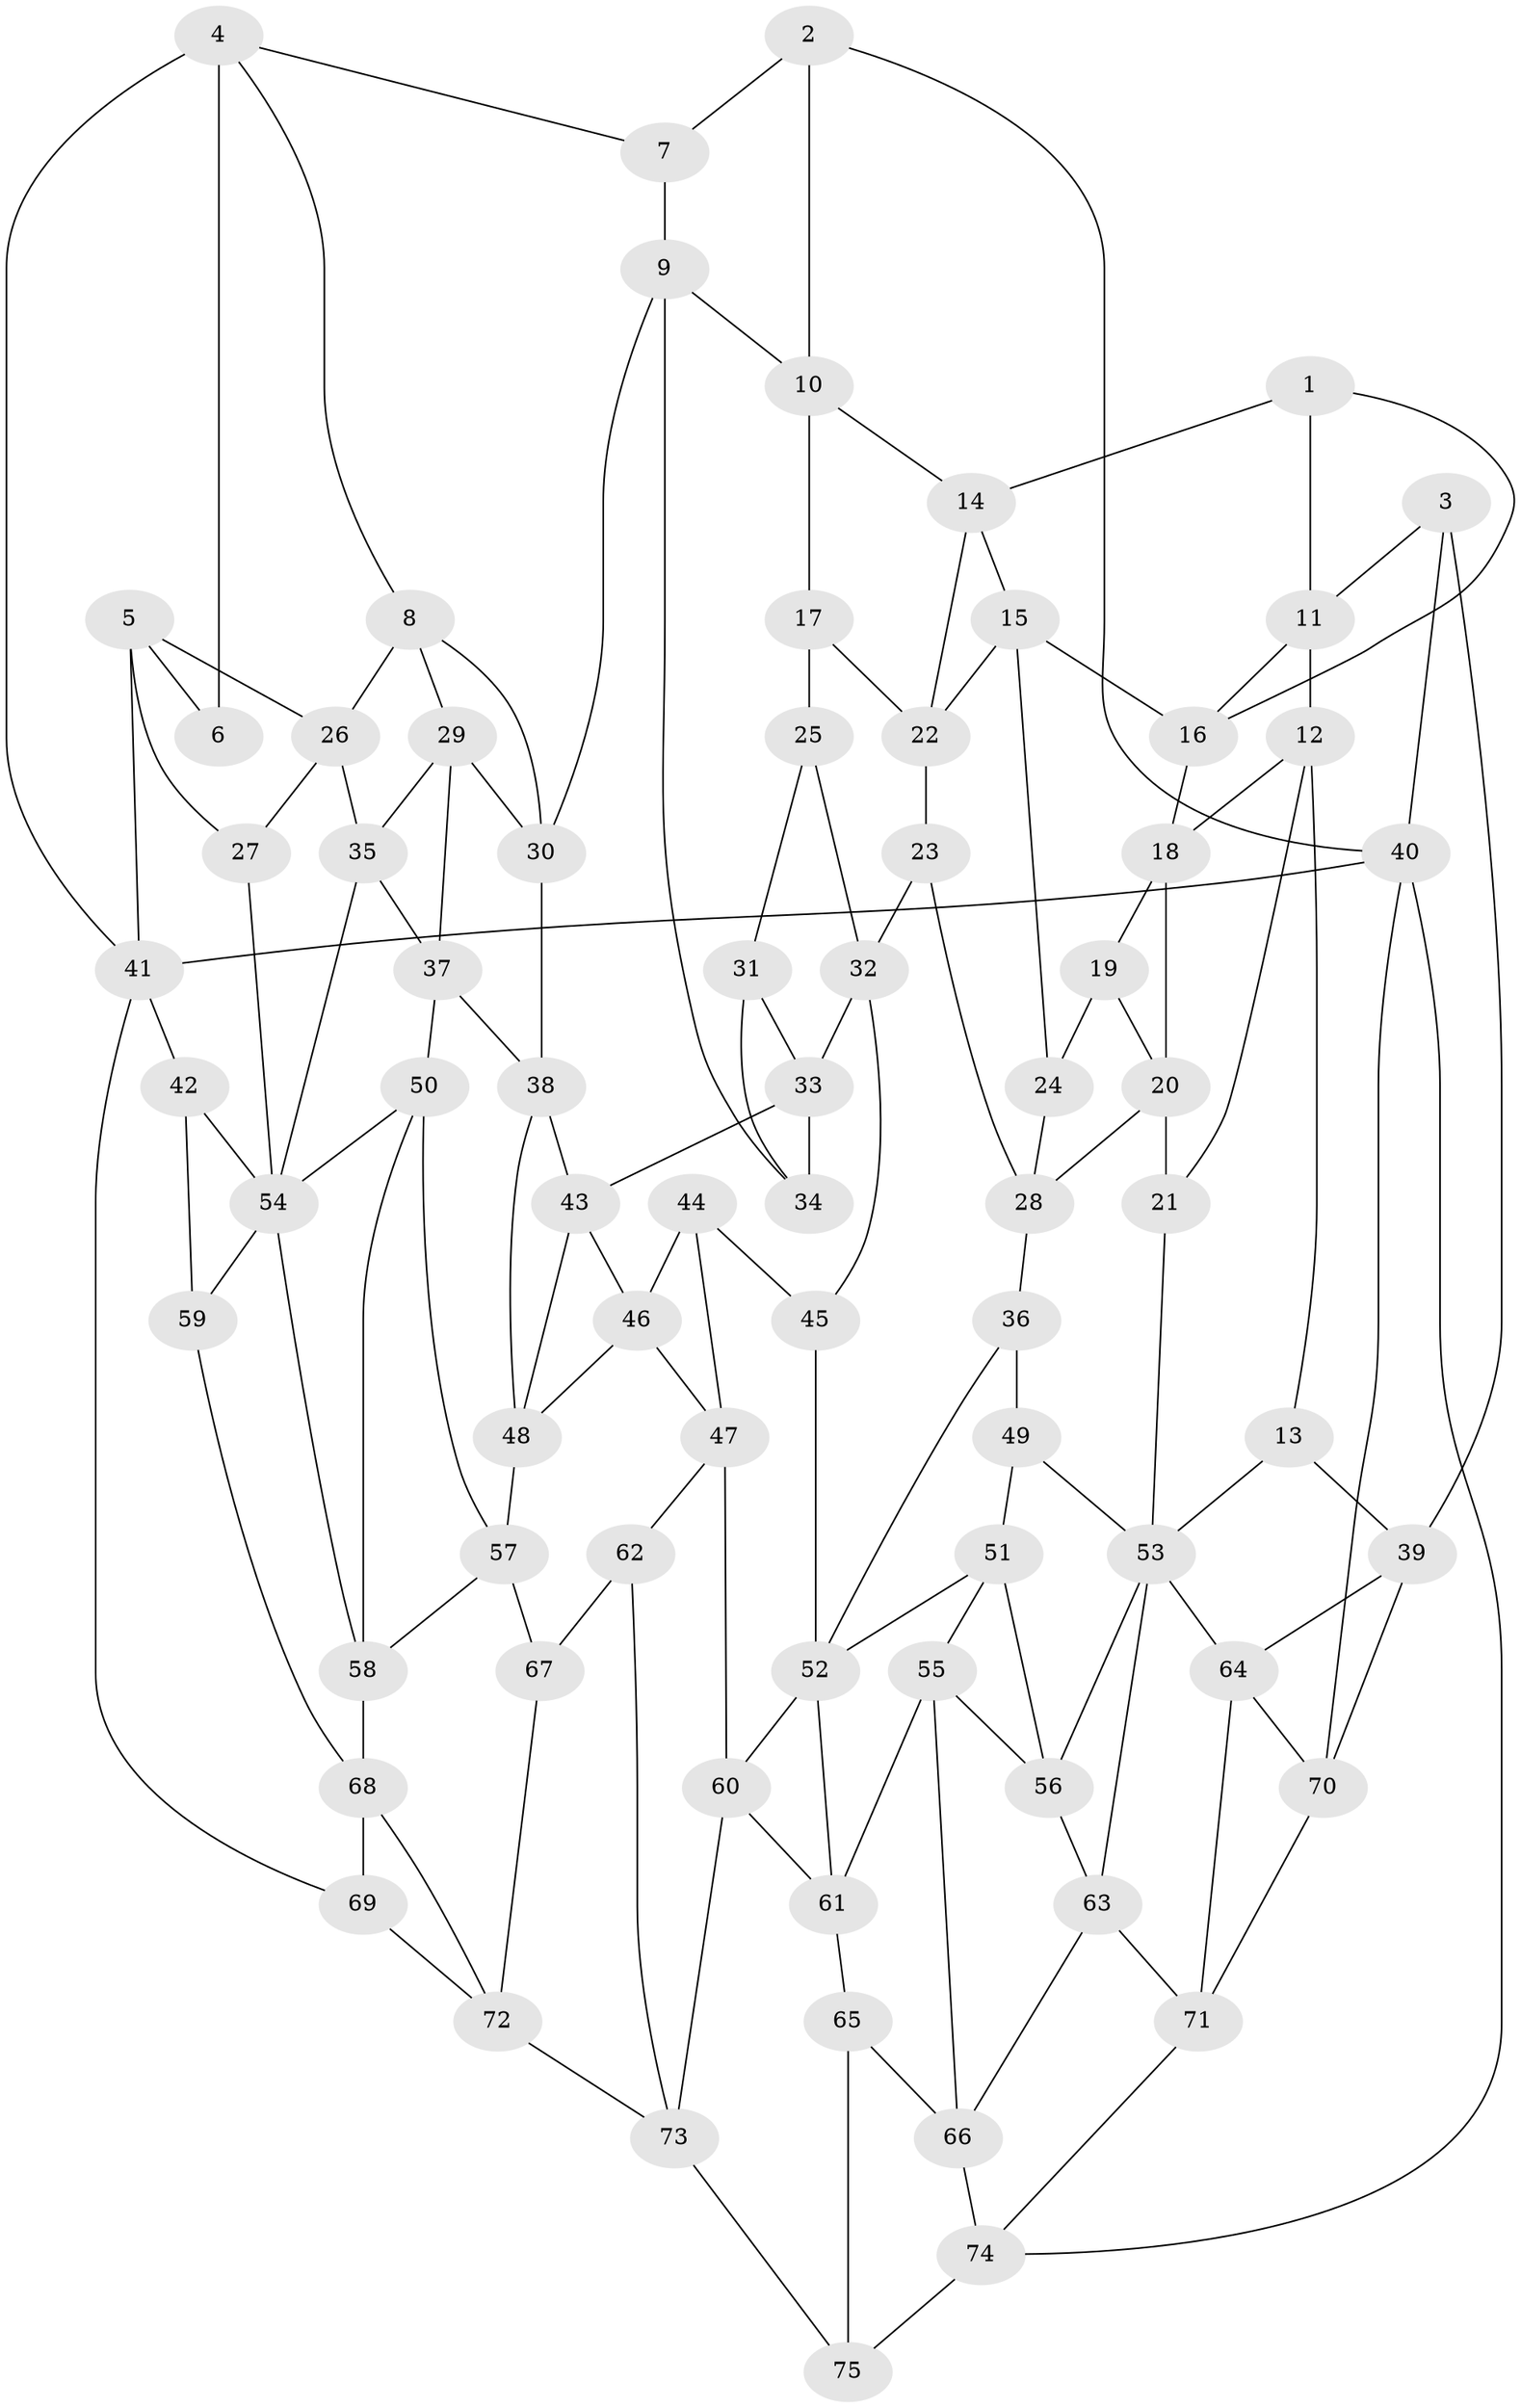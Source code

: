 // original degree distribution, {3: 0.02, 4: 0.24666666666666667, 5: 0.4866666666666667, 6: 0.24666666666666667}
// Generated by graph-tools (version 1.1) at 2025/27/03/09/25 03:27:06]
// undirected, 75 vertices, 140 edges
graph export_dot {
graph [start="1"]
  node [color=gray90,style=filled];
  1;
  2;
  3;
  4;
  5;
  6;
  7;
  8;
  9;
  10;
  11;
  12;
  13;
  14;
  15;
  16;
  17;
  18;
  19;
  20;
  21;
  22;
  23;
  24;
  25;
  26;
  27;
  28;
  29;
  30;
  31;
  32;
  33;
  34;
  35;
  36;
  37;
  38;
  39;
  40;
  41;
  42;
  43;
  44;
  45;
  46;
  47;
  48;
  49;
  50;
  51;
  52;
  53;
  54;
  55;
  56;
  57;
  58;
  59;
  60;
  61;
  62;
  63;
  64;
  65;
  66;
  67;
  68;
  69;
  70;
  71;
  72;
  73;
  74;
  75;
  1 -- 11 [weight=1.0];
  1 -- 14 [weight=1.0];
  1 -- 16 [weight=1.0];
  2 -- 7 [weight=1.0];
  2 -- 10 [weight=1.0];
  2 -- 40 [weight=1.0];
  3 -- 11 [weight=1.0];
  3 -- 39 [weight=1.0];
  3 -- 40 [weight=1.0];
  4 -- 6 [weight=2.0];
  4 -- 7 [weight=1.0];
  4 -- 8 [weight=1.0];
  4 -- 41 [weight=1.0];
  5 -- 6 [weight=1.0];
  5 -- 26 [weight=1.0];
  5 -- 27 [weight=1.0];
  5 -- 41 [weight=1.0];
  7 -- 9 [weight=1.0];
  8 -- 26 [weight=1.0];
  8 -- 29 [weight=1.0];
  8 -- 30 [weight=1.0];
  9 -- 10 [weight=1.0];
  9 -- 30 [weight=1.0];
  9 -- 34 [weight=1.0];
  10 -- 14 [weight=1.0];
  10 -- 17 [weight=1.0];
  11 -- 12 [weight=1.0];
  11 -- 16 [weight=1.0];
  12 -- 13 [weight=1.0];
  12 -- 18 [weight=1.0];
  12 -- 21 [weight=1.0];
  13 -- 39 [weight=1.0];
  13 -- 53 [weight=1.0];
  14 -- 15 [weight=1.0];
  14 -- 22 [weight=1.0];
  15 -- 16 [weight=1.0];
  15 -- 22 [weight=1.0];
  15 -- 24 [weight=1.0];
  16 -- 18 [weight=1.0];
  17 -- 22 [weight=1.0];
  17 -- 25 [weight=2.0];
  18 -- 19 [weight=1.0];
  18 -- 20 [weight=1.0];
  19 -- 20 [weight=1.0];
  19 -- 24 [weight=2.0];
  20 -- 21 [weight=1.0];
  20 -- 28 [weight=1.0];
  21 -- 53 [weight=1.0];
  22 -- 23 [weight=1.0];
  23 -- 28 [weight=1.0];
  23 -- 32 [weight=1.0];
  24 -- 28 [weight=1.0];
  25 -- 31 [weight=1.0];
  25 -- 32 [weight=1.0];
  26 -- 27 [weight=1.0];
  26 -- 35 [weight=1.0];
  27 -- 54 [weight=1.0];
  28 -- 36 [weight=1.0];
  29 -- 30 [weight=1.0];
  29 -- 35 [weight=1.0];
  29 -- 37 [weight=1.0];
  30 -- 38 [weight=1.0];
  31 -- 33 [weight=1.0];
  31 -- 34 [weight=2.0];
  32 -- 33 [weight=1.0];
  32 -- 45 [weight=1.0];
  33 -- 34 [weight=1.0];
  33 -- 43 [weight=1.0];
  35 -- 37 [weight=1.0];
  35 -- 54 [weight=1.0];
  36 -- 49 [weight=2.0];
  36 -- 52 [weight=1.0];
  37 -- 38 [weight=1.0];
  37 -- 50 [weight=1.0];
  38 -- 43 [weight=1.0];
  38 -- 48 [weight=1.0];
  39 -- 64 [weight=1.0];
  39 -- 70 [weight=1.0];
  40 -- 41 [weight=2.0];
  40 -- 70 [weight=1.0];
  40 -- 74 [weight=1.0];
  41 -- 42 [weight=1.0];
  41 -- 69 [weight=1.0];
  42 -- 54 [weight=1.0];
  42 -- 59 [weight=2.0];
  43 -- 46 [weight=1.0];
  43 -- 48 [weight=1.0];
  44 -- 45 [weight=1.0];
  44 -- 46 [weight=1.0];
  44 -- 47 [weight=1.0];
  45 -- 52 [weight=2.0];
  46 -- 47 [weight=1.0];
  46 -- 48 [weight=1.0];
  47 -- 60 [weight=1.0];
  47 -- 62 [weight=1.0];
  48 -- 57 [weight=1.0];
  49 -- 51 [weight=1.0];
  49 -- 53 [weight=1.0];
  50 -- 54 [weight=1.0];
  50 -- 57 [weight=1.0];
  50 -- 58 [weight=1.0];
  51 -- 52 [weight=1.0];
  51 -- 55 [weight=1.0];
  51 -- 56 [weight=1.0];
  52 -- 60 [weight=1.0];
  52 -- 61 [weight=1.0];
  53 -- 56 [weight=1.0];
  53 -- 63 [weight=1.0];
  53 -- 64 [weight=1.0];
  54 -- 58 [weight=1.0];
  54 -- 59 [weight=1.0];
  55 -- 56 [weight=1.0];
  55 -- 61 [weight=1.0];
  55 -- 66 [weight=1.0];
  56 -- 63 [weight=1.0];
  57 -- 58 [weight=1.0];
  57 -- 67 [weight=1.0];
  58 -- 68 [weight=1.0];
  59 -- 68 [weight=1.0];
  60 -- 61 [weight=1.0];
  60 -- 73 [weight=1.0];
  61 -- 65 [weight=1.0];
  62 -- 67 [weight=2.0];
  62 -- 73 [weight=1.0];
  63 -- 66 [weight=1.0];
  63 -- 71 [weight=1.0];
  64 -- 70 [weight=1.0];
  64 -- 71 [weight=1.0];
  65 -- 66 [weight=1.0];
  65 -- 75 [weight=2.0];
  66 -- 74 [weight=1.0];
  67 -- 72 [weight=1.0];
  68 -- 69 [weight=1.0];
  68 -- 72 [weight=1.0];
  69 -- 72 [weight=1.0];
  70 -- 71 [weight=1.0];
  71 -- 74 [weight=1.0];
  72 -- 73 [weight=1.0];
  73 -- 75 [weight=1.0];
  74 -- 75 [weight=1.0];
}
